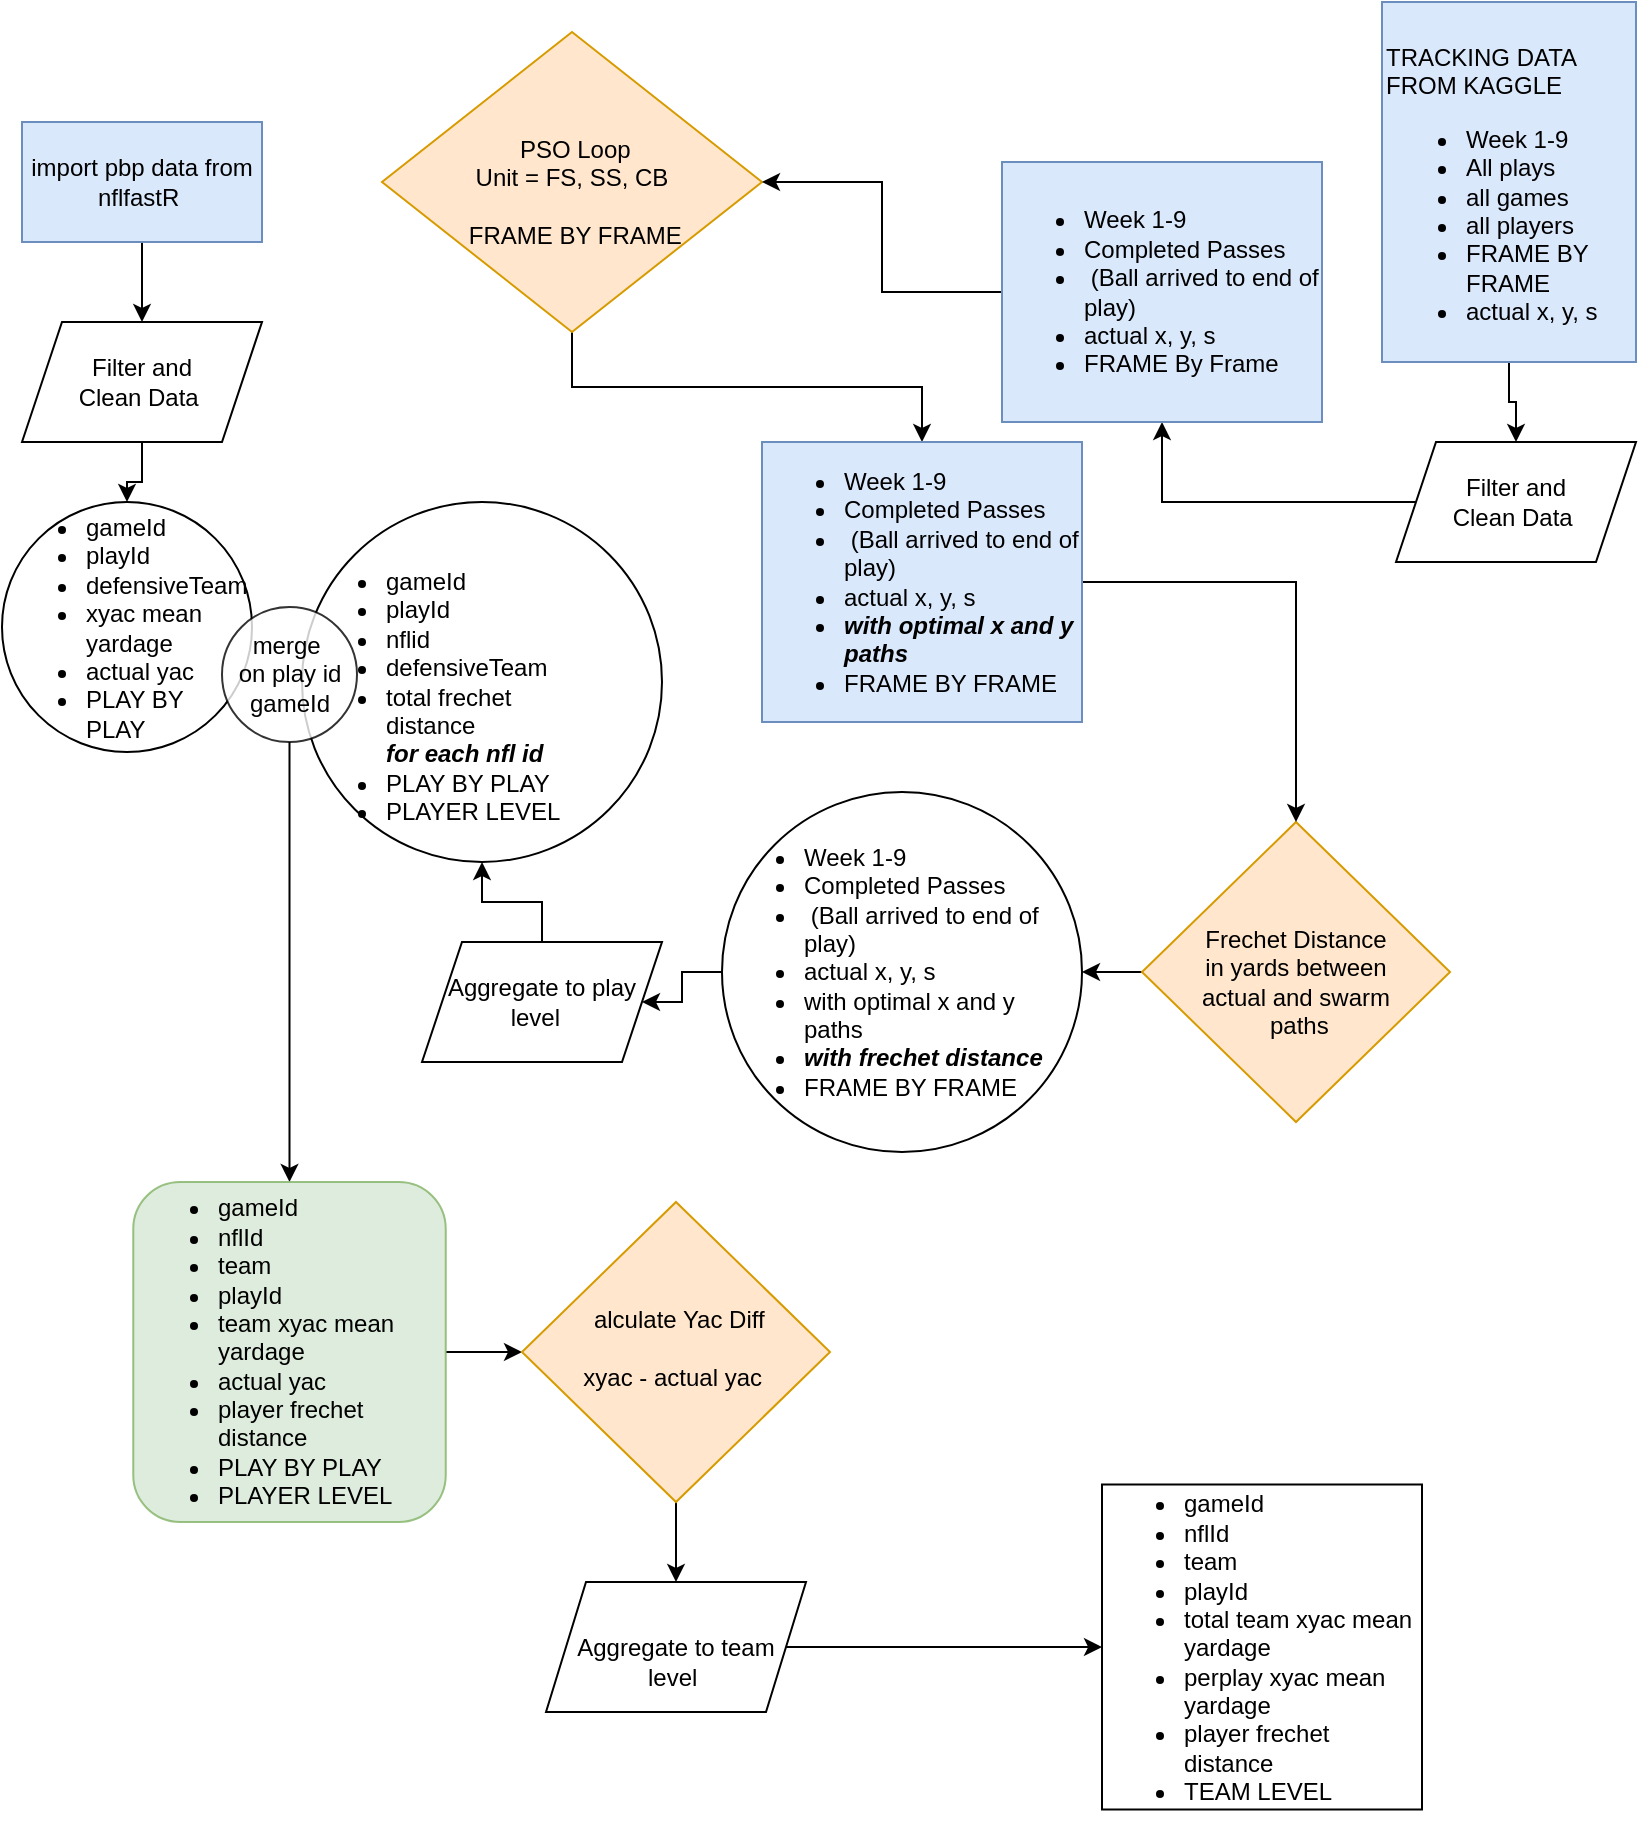 <mxfile version="22.1.16" type="github">
  <diagram id="C5RBs43oDa-KdzZeNtuy" name="Page-1">
    <mxGraphModel dx="941" dy="1955" grid="1" gridSize="10" guides="1" tooltips="1" connect="1" arrows="1" fold="1" page="1" pageScale="1" pageWidth="827" pageHeight="1169" math="0" shadow="0">
      <root>
        <mxCell id="WIyWlLk6GJQsqaUBKTNV-0" />
        <mxCell id="WIyWlLk6GJQsqaUBKTNV-1" parent="WIyWlLk6GJQsqaUBKTNV-0" />
        <mxCell id="5SzXvzlyFdVxs-1gDQvk-27" value="" style="edgeStyle=orthogonalEdgeStyle;rounded=0;orthogonalLoop=1;jettySize=auto;html=1;" edge="1" parent="WIyWlLk6GJQsqaUBKTNV-1" source="WIyWlLk6GJQsqaUBKTNV-6" target="5SzXvzlyFdVxs-1gDQvk-21">
          <mxGeometry relative="1" as="geometry" />
        </mxCell>
        <mxCell id="WIyWlLk6GJQsqaUBKTNV-6" value="&lt;br&gt;&amp;nbsp;PSO Loop&lt;br&gt;Unit = FS, SS, CB&lt;br&gt;&lt;br&gt;&amp;nbsp;FRAME BY FRAME" style="rhombus;whiteSpace=wrap;html=1;shadow=0;fontFamily=Helvetica;fontSize=12;align=center;strokeWidth=1;spacing=6;spacingTop=-4;fillColor=#ffe6cc;strokeColor=#d79b00;" parent="WIyWlLk6GJQsqaUBKTNV-1" vertex="1">
          <mxGeometry x="200" y="5" width="190" height="150" as="geometry" />
        </mxCell>
        <mxCell id="5SzXvzlyFdVxs-1gDQvk-26" value="" style="edgeStyle=orthogonalEdgeStyle;rounded=0;orthogonalLoop=1;jettySize=auto;html=1;" edge="1" parent="WIyWlLk6GJQsqaUBKTNV-1" source="WIyWlLk6GJQsqaUBKTNV-10" target="5SzXvzlyFdVxs-1gDQvk-23">
          <mxGeometry relative="1" as="geometry" />
        </mxCell>
        <mxCell id="WIyWlLk6GJQsqaUBKTNV-10" value="&lt;br&gt;Frechet Distance &lt;br&gt;in yards between &lt;br&gt;actual and swarm&lt;br&gt;&amp;nbsp;paths" style="rhombus;whiteSpace=wrap;html=1;shadow=0;fontFamily=Helvetica;fontSize=12;align=center;strokeWidth=1;spacing=6;spacingTop=-4;fillColor=#ffe6cc;strokeColor=#d79b00;" parent="WIyWlLk6GJQsqaUBKTNV-1" vertex="1">
          <mxGeometry x="580" y="400" width="154" height="150" as="geometry" />
        </mxCell>
        <mxCell id="5SzXvzlyFdVxs-1gDQvk-14" value="" style="edgeStyle=orthogonalEdgeStyle;rounded=0;orthogonalLoop=1;jettySize=auto;html=1;" edge="1" parent="WIyWlLk6GJQsqaUBKTNV-1" source="5SzXvzlyFdVxs-1gDQvk-4" target="5SzXvzlyFdVxs-1gDQvk-13">
          <mxGeometry relative="1" as="geometry" />
        </mxCell>
        <mxCell id="5SzXvzlyFdVxs-1gDQvk-4" value="&lt;br&gt;TRACKING DATA FROM KAGGLE&lt;br&gt;&lt;ul&gt;&lt;li style=&quot;&quot;&gt;Week 1-9&amp;nbsp;&lt;/li&gt;&lt;li style=&quot;&quot;&gt;All plays&amp;nbsp;&lt;/li&gt;&lt;li style=&quot;&quot;&gt;all games&amp;nbsp;&lt;/li&gt;&lt;li style=&quot;&quot;&gt;all players&lt;/li&gt;&lt;li style=&quot;&quot;&gt;FRAME BY FRAME&lt;/li&gt;&lt;li style=&quot;&quot;&gt;actual x, y, s&lt;/li&gt;&lt;/ul&gt;" style="rounded=0;whiteSpace=wrap;html=1;fillColor=#dae8fc;strokeColor=#6c8ebf;align=left;" vertex="1" parent="WIyWlLk6GJQsqaUBKTNV-1">
          <mxGeometry x="700" y="-10" width="127" height="180" as="geometry" />
        </mxCell>
        <mxCell id="5SzXvzlyFdVxs-1gDQvk-28" value="" style="edgeStyle=orthogonalEdgeStyle;rounded=0;orthogonalLoop=1;jettySize=auto;html=1;" edge="1" parent="WIyWlLk6GJQsqaUBKTNV-1" source="5SzXvzlyFdVxs-1gDQvk-13" target="5SzXvzlyFdVxs-1gDQvk-15">
          <mxGeometry relative="1" as="geometry" />
        </mxCell>
        <mxCell id="5SzXvzlyFdVxs-1gDQvk-13" value="Filter and &lt;br&gt;Clean Data&amp;nbsp;" style="shape=parallelogram;perimeter=parallelogramPerimeter;whiteSpace=wrap;html=1;fixedSize=1;rounded=0;" vertex="1" parent="WIyWlLk6GJQsqaUBKTNV-1">
          <mxGeometry x="707" y="210" width="120" height="60" as="geometry" />
        </mxCell>
        <mxCell id="5SzXvzlyFdVxs-1gDQvk-19" value="" style="edgeStyle=orthogonalEdgeStyle;rounded=0;orthogonalLoop=1;jettySize=auto;html=1;" edge="1" parent="WIyWlLk6GJQsqaUBKTNV-1" source="5SzXvzlyFdVxs-1gDQvk-15" target="WIyWlLk6GJQsqaUBKTNV-6">
          <mxGeometry relative="1" as="geometry" />
        </mxCell>
        <mxCell id="5SzXvzlyFdVxs-1gDQvk-15" value="&lt;ul style=&quot;border-color: var(--border-color);&quot;&gt;&lt;li style=&quot;border-color: var(--border-color); text-align: left;&quot;&gt;Week 1-9&lt;/li&gt;&lt;li style=&quot;border-color: var(--border-color); text-align: left;&quot;&gt;Completed Passes&lt;/li&gt;&lt;li style=&quot;border-color: var(--border-color); text-align: left;&quot;&gt;&amp;nbsp;(Ball arrived to end of play)&lt;/li&gt;&lt;li style=&quot;border-color: var(--border-color); text-align: left;&quot;&gt;actual x, y, s&lt;/li&gt;&lt;li style=&quot;border-color: var(--border-color); text-align: left;&quot;&gt;FRAME By Frame&lt;/li&gt;&lt;/ul&gt;" style="rounded=0;whiteSpace=wrap;html=1;fillColor=#dae8fc;strokeColor=#6c8ebf;" vertex="1" parent="WIyWlLk6GJQsqaUBKTNV-1">
          <mxGeometry x="510" y="70" width="160" height="130" as="geometry" />
        </mxCell>
        <mxCell id="5SzXvzlyFdVxs-1gDQvk-24" value="" style="edgeStyle=orthogonalEdgeStyle;rounded=0;orthogonalLoop=1;jettySize=auto;html=1;" edge="1" parent="WIyWlLk6GJQsqaUBKTNV-1" source="5SzXvzlyFdVxs-1gDQvk-21" target="WIyWlLk6GJQsqaUBKTNV-10">
          <mxGeometry relative="1" as="geometry" />
        </mxCell>
        <mxCell id="5SzXvzlyFdVxs-1gDQvk-21" value="&lt;ul style=&quot;border-color: var(--border-color);&quot;&gt;&lt;li style=&quot;border-color: var(--border-color); text-align: left;&quot;&gt;Week 1-9&lt;/li&gt;&lt;li style=&quot;border-color: var(--border-color); text-align: left;&quot;&gt;Completed Passes&lt;/li&gt;&lt;li style=&quot;border-color: var(--border-color); text-align: left;&quot;&gt;&amp;nbsp;(Ball arrived to end of play)&lt;/li&gt;&lt;li style=&quot;border-color: var(--border-color); text-align: left;&quot;&gt;actual x, y, s&lt;/li&gt;&lt;li style=&quot;border-color: var(--border-color); text-align: left;&quot;&gt;&lt;b style=&quot;border-color: var(--border-color); background-color: initial;&quot;&gt;&lt;i style=&quot;border-color: var(--border-color);&quot;&gt;with optimal x and y paths&lt;/i&gt;&lt;/b&gt;&lt;/li&gt;&lt;li style=&quot;border-color: var(--border-color); text-align: left;&quot;&gt;FRAME BY FRAME&lt;/li&gt;&lt;/ul&gt;" style="rounded=0;whiteSpace=wrap;html=1;fillColor=#dae8fc;strokeColor=#6c8ebf;" vertex="1" parent="WIyWlLk6GJQsqaUBKTNV-1">
          <mxGeometry x="390" y="210" width="160" height="140" as="geometry" />
        </mxCell>
        <mxCell id="5SzXvzlyFdVxs-1gDQvk-38" value="" style="edgeStyle=orthogonalEdgeStyle;rounded=0;orthogonalLoop=1;jettySize=auto;html=1;" edge="1" parent="WIyWlLk6GJQsqaUBKTNV-1" source="5SzXvzlyFdVxs-1gDQvk-23" target="5SzXvzlyFdVxs-1gDQvk-37">
          <mxGeometry relative="1" as="geometry" />
        </mxCell>
        <mxCell id="5SzXvzlyFdVxs-1gDQvk-23" value="&lt;ul&gt;&lt;li style=&quot;text-align: left;&quot;&gt;Week 1-9&lt;/li&gt;&lt;li style=&quot;text-align: left;&quot;&gt;Completed Passes&lt;/li&gt;&lt;li style=&quot;text-align: left;&quot;&gt;&amp;nbsp;(Ball arrived to end of play)&lt;/li&gt;&lt;li style=&quot;border-color: var(--border-color); text-align: left;&quot;&gt;actual x, y, s&lt;/li&gt;&lt;li style=&quot;text-align: left;&quot;&gt;&lt;span style=&quot;background-color: initial; border-color: var(--border-color);&quot;&gt;&lt;span style=&quot;border-color: var(--border-color);&quot;&gt;with optimal x and y paths&lt;/span&gt;&lt;/span&gt;&lt;br&gt;&lt;/li&gt;&lt;li style=&quot;text-align: left;&quot;&gt;&lt;b style=&quot;border-color: var(--border-color);&quot;&gt;&lt;i style=&quot;border-color: var(--border-color);&quot;&gt;with frechet distance&amp;nbsp;&lt;/i&gt;&lt;/b&gt;&lt;/li&gt;&lt;li style=&quot;text-align: left;&quot;&gt;&lt;span style=&quot;background-color: initial;&quot;&gt;FRAME BY FRAME&lt;/span&gt;&lt;br&gt;&lt;/li&gt;&lt;/ul&gt;" style="ellipse;whiteSpace=wrap;html=1;aspect=fixed;" vertex="1" parent="WIyWlLk6GJQsqaUBKTNV-1">
          <mxGeometry x="370" y="385" width="180" height="180" as="geometry" />
        </mxCell>
        <mxCell id="5SzXvzlyFdVxs-1gDQvk-36" value="" style="edgeStyle=orthogonalEdgeStyle;rounded=0;orthogonalLoop=1;jettySize=auto;html=1;" edge="1" parent="WIyWlLk6GJQsqaUBKTNV-1" source="5SzXvzlyFdVxs-1gDQvk-30" target="5SzXvzlyFdVxs-1gDQvk-31">
          <mxGeometry relative="1" as="geometry" />
        </mxCell>
        <mxCell id="5SzXvzlyFdVxs-1gDQvk-30" value="Filter and &lt;br&gt;Clean Data&amp;nbsp;" style="shape=parallelogram;perimeter=parallelogramPerimeter;whiteSpace=wrap;html=1;fixedSize=1;rounded=0;" vertex="1" parent="WIyWlLk6GJQsqaUBKTNV-1">
          <mxGeometry x="20" y="150" width="120" height="60" as="geometry" />
        </mxCell>
        <mxCell id="5SzXvzlyFdVxs-1gDQvk-31" value="&lt;ul&gt;&lt;li&gt;gameId&lt;/li&gt;&lt;li&gt;playId&lt;/li&gt;&lt;li&gt;defensiveTeam&amp;nbsp;&lt;/li&gt;&lt;li&gt;xyac mean yardage&lt;/li&gt;&lt;li&gt;actual yac&amp;nbsp;&lt;/li&gt;&lt;li&gt;PLAY BY PLAY&amp;nbsp;&lt;/li&gt;&lt;/ul&gt;" style="ellipse;whiteSpace=wrap;html=1;aspect=fixed;align=left;" vertex="1" parent="WIyWlLk6GJQsqaUBKTNV-1">
          <mxGeometry x="10" y="240" width="125" height="125" as="geometry" />
        </mxCell>
        <mxCell id="5SzXvzlyFdVxs-1gDQvk-35" value="" style="edgeStyle=orthogonalEdgeStyle;rounded=0;orthogonalLoop=1;jettySize=auto;html=1;" edge="1" parent="WIyWlLk6GJQsqaUBKTNV-1" source="5SzXvzlyFdVxs-1gDQvk-33" target="5SzXvzlyFdVxs-1gDQvk-30">
          <mxGeometry relative="1" as="geometry" />
        </mxCell>
        <mxCell id="5SzXvzlyFdVxs-1gDQvk-33" value="import pbp data from nflfastR&amp;nbsp;" style="rounded=0;whiteSpace=wrap;html=1;fillColor=#dae8fc;strokeColor=#6c8ebf;" vertex="1" parent="WIyWlLk6GJQsqaUBKTNV-1">
          <mxGeometry x="20" y="50" width="120" height="60" as="geometry" />
        </mxCell>
        <mxCell id="5SzXvzlyFdVxs-1gDQvk-40" value="" style="edgeStyle=orthogonalEdgeStyle;rounded=0;orthogonalLoop=1;jettySize=auto;html=1;" edge="1" parent="WIyWlLk6GJQsqaUBKTNV-1" source="5SzXvzlyFdVxs-1gDQvk-37" target="5SzXvzlyFdVxs-1gDQvk-39">
          <mxGeometry relative="1" as="geometry" />
        </mxCell>
        <mxCell id="5SzXvzlyFdVxs-1gDQvk-37" value="Aggregate to play level&amp;nbsp;&amp;nbsp;" style="shape=parallelogram;perimeter=parallelogramPerimeter;whiteSpace=wrap;html=1;fixedSize=1;rounded=0;" vertex="1" parent="WIyWlLk6GJQsqaUBKTNV-1">
          <mxGeometry x="220" y="460" width="120" height="60" as="geometry" />
        </mxCell>
        <mxCell id="5SzXvzlyFdVxs-1gDQvk-39" value="&lt;div&gt;&lt;br&gt;&lt;/div&gt;&lt;ul&gt;&lt;li&gt;gameId&lt;/li&gt;&lt;li&gt;playId&lt;/li&gt;&lt;li&gt;nflid&amp;nbsp;&lt;br&gt;&lt;/li&gt;&lt;li&gt;defensiveTeam&lt;/li&gt;&lt;li&gt;total frechet&amp;nbsp;&lt;br&gt;distance&amp;nbsp;&lt;br&gt;&lt;b style=&quot;background-color: initial;&quot;&gt;&lt;i&gt;for each nfl id&amp;nbsp;&lt;br&gt;&lt;/i&gt;&lt;/b&gt;&lt;/li&gt;&lt;li&gt;PLAY BY PLAY&amp;nbsp;&lt;/li&gt;&lt;li&gt;PLAYER LEVEL&amp;nbsp;&lt;/li&gt;&lt;/ul&gt;" style="ellipse;whiteSpace=wrap;html=1;aspect=fixed;align=left;" vertex="1" parent="WIyWlLk6GJQsqaUBKTNV-1">
          <mxGeometry x="160" y="240" width="180" height="180" as="geometry" />
        </mxCell>
        <mxCell id="5SzXvzlyFdVxs-1gDQvk-43" value="" style="edgeStyle=orthogonalEdgeStyle;rounded=0;orthogonalLoop=1;jettySize=auto;html=1;" edge="1" parent="WIyWlLk6GJQsqaUBKTNV-1" source="5SzXvzlyFdVxs-1gDQvk-41" target="5SzXvzlyFdVxs-1gDQvk-42">
          <mxGeometry relative="1" as="geometry" />
        </mxCell>
        <mxCell id="5SzXvzlyFdVxs-1gDQvk-41" value="merge&amp;nbsp;&lt;br&gt;on play id&lt;br&gt;gameId" style="ellipse;whiteSpace=wrap;html=1;aspect=fixed;opacity=80;" vertex="1" parent="WIyWlLk6GJQsqaUBKTNV-1">
          <mxGeometry x="120" y="292.5" width="67.5" height="67.5" as="geometry" />
        </mxCell>
        <mxCell id="5SzXvzlyFdVxs-1gDQvk-53" value="" style="edgeStyle=orthogonalEdgeStyle;rounded=0;orthogonalLoop=1;jettySize=auto;html=1;" edge="1" parent="WIyWlLk6GJQsqaUBKTNV-1" source="5SzXvzlyFdVxs-1gDQvk-42" target="5SzXvzlyFdVxs-1gDQvk-52">
          <mxGeometry relative="1" as="geometry" />
        </mxCell>
        <mxCell id="5SzXvzlyFdVxs-1gDQvk-42" value="&lt;ul&gt;&lt;li&gt;gameId&lt;/li&gt;&lt;li&gt;nflId&lt;/li&gt;&lt;li&gt;team&lt;/li&gt;&lt;li&gt;playId&lt;/li&gt;&lt;li&gt;team xyac mean yardage&amp;nbsp;&lt;/li&gt;&lt;li style=&quot;border-color: var(--border-color);&quot;&gt;actual yac&amp;nbsp;&lt;/li&gt;&lt;li&gt;player frechet distance&amp;nbsp;&lt;/li&gt;&lt;li&gt;PLAY BY PLAY&amp;nbsp;&lt;/li&gt;&lt;li&gt;PLAYER LEVEL&amp;nbsp;&lt;/li&gt;&lt;/ul&gt;" style="rounded=1;whiteSpace=wrap;html=1;opacity=80;fillColor=#d5e8d4;strokeColor=#82b366;align=left;" vertex="1" parent="WIyWlLk6GJQsqaUBKTNV-1">
          <mxGeometry x="75.63" y="580" width="156.25" height="170" as="geometry" />
        </mxCell>
        <mxCell id="5SzXvzlyFdVxs-1gDQvk-48" value="" style="edgeStyle=orthogonalEdgeStyle;rounded=0;orthogonalLoop=1;jettySize=auto;html=1;" edge="1" parent="WIyWlLk6GJQsqaUBKTNV-1" source="5SzXvzlyFdVxs-1gDQvk-46" target="5SzXvzlyFdVxs-1gDQvk-47">
          <mxGeometry relative="1" as="geometry" />
        </mxCell>
        <mxCell id="5SzXvzlyFdVxs-1gDQvk-46" value="&lt;br&gt;Aggregate to team level&amp;nbsp;" style="shape=parallelogram;perimeter=parallelogramPerimeter;whiteSpace=wrap;html=1;fixedSize=1;rounded=0;" vertex="1" parent="WIyWlLk6GJQsqaUBKTNV-1">
          <mxGeometry x="282" y="780" width="130" height="65" as="geometry" />
        </mxCell>
        <mxCell id="5SzXvzlyFdVxs-1gDQvk-47" value="&lt;ul style=&quot;border-color: var(--border-color); text-align: left;&quot;&gt;&lt;li style=&quot;border-color: var(--border-color);&quot;&gt;gameId&lt;/li&gt;&lt;li style=&quot;border-color: var(--border-color);&quot;&gt;nflId&lt;/li&gt;&lt;li style=&quot;border-color: var(--border-color);&quot;&gt;team&lt;/li&gt;&lt;li style=&quot;border-color: var(--border-color);&quot;&gt;playId&lt;/li&gt;&lt;li style=&quot;border-color: var(--border-color);&quot;&gt;total team xyac mean yardage&amp;nbsp;&lt;/li&gt;&lt;li style=&quot;border-color: var(--border-color);&quot;&gt;perplay xyac mean yardage&lt;/li&gt;&lt;li style=&quot;border-color: var(--border-color);&quot;&gt;player frechet distance&amp;nbsp;&lt;/li&gt;&lt;li style=&quot;border-color: var(--border-color);&quot;&gt;&lt;span style=&quot;background-color: initial;&quot;&gt;TEAM LEVEL&amp;nbsp;&lt;/span&gt;&lt;br&gt;&lt;/li&gt;&lt;/ul&gt;" style="whiteSpace=wrap;html=1;rounded=0;" vertex="1" parent="WIyWlLk6GJQsqaUBKTNV-1">
          <mxGeometry x="560" y="731.25" width="160" height="162.5" as="geometry" />
        </mxCell>
        <mxCell id="5SzXvzlyFdVxs-1gDQvk-56" value="" style="edgeStyle=orthogonalEdgeStyle;rounded=0;orthogonalLoop=1;jettySize=auto;html=1;" edge="1" parent="WIyWlLk6GJQsqaUBKTNV-1" source="5SzXvzlyFdVxs-1gDQvk-52" target="5SzXvzlyFdVxs-1gDQvk-46">
          <mxGeometry relative="1" as="geometry" />
        </mxCell>
        <mxCell id="5SzXvzlyFdVxs-1gDQvk-52" value="&amp;nbsp;alculate Yac Diff&lt;br&gt;&lt;br&gt;xyac - actual yac&amp;nbsp;" style="rhombus;whiteSpace=wrap;html=1;shadow=0;fontFamily=Helvetica;fontSize=12;align=center;strokeWidth=1;spacing=6;spacingTop=-4;fillColor=#ffe6cc;strokeColor=#d79b00;" vertex="1" parent="WIyWlLk6GJQsqaUBKTNV-1">
          <mxGeometry x="270" y="590" width="154" height="150" as="geometry" />
        </mxCell>
      </root>
    </mxGraphModel>
  </diagram>
</mxfile>
